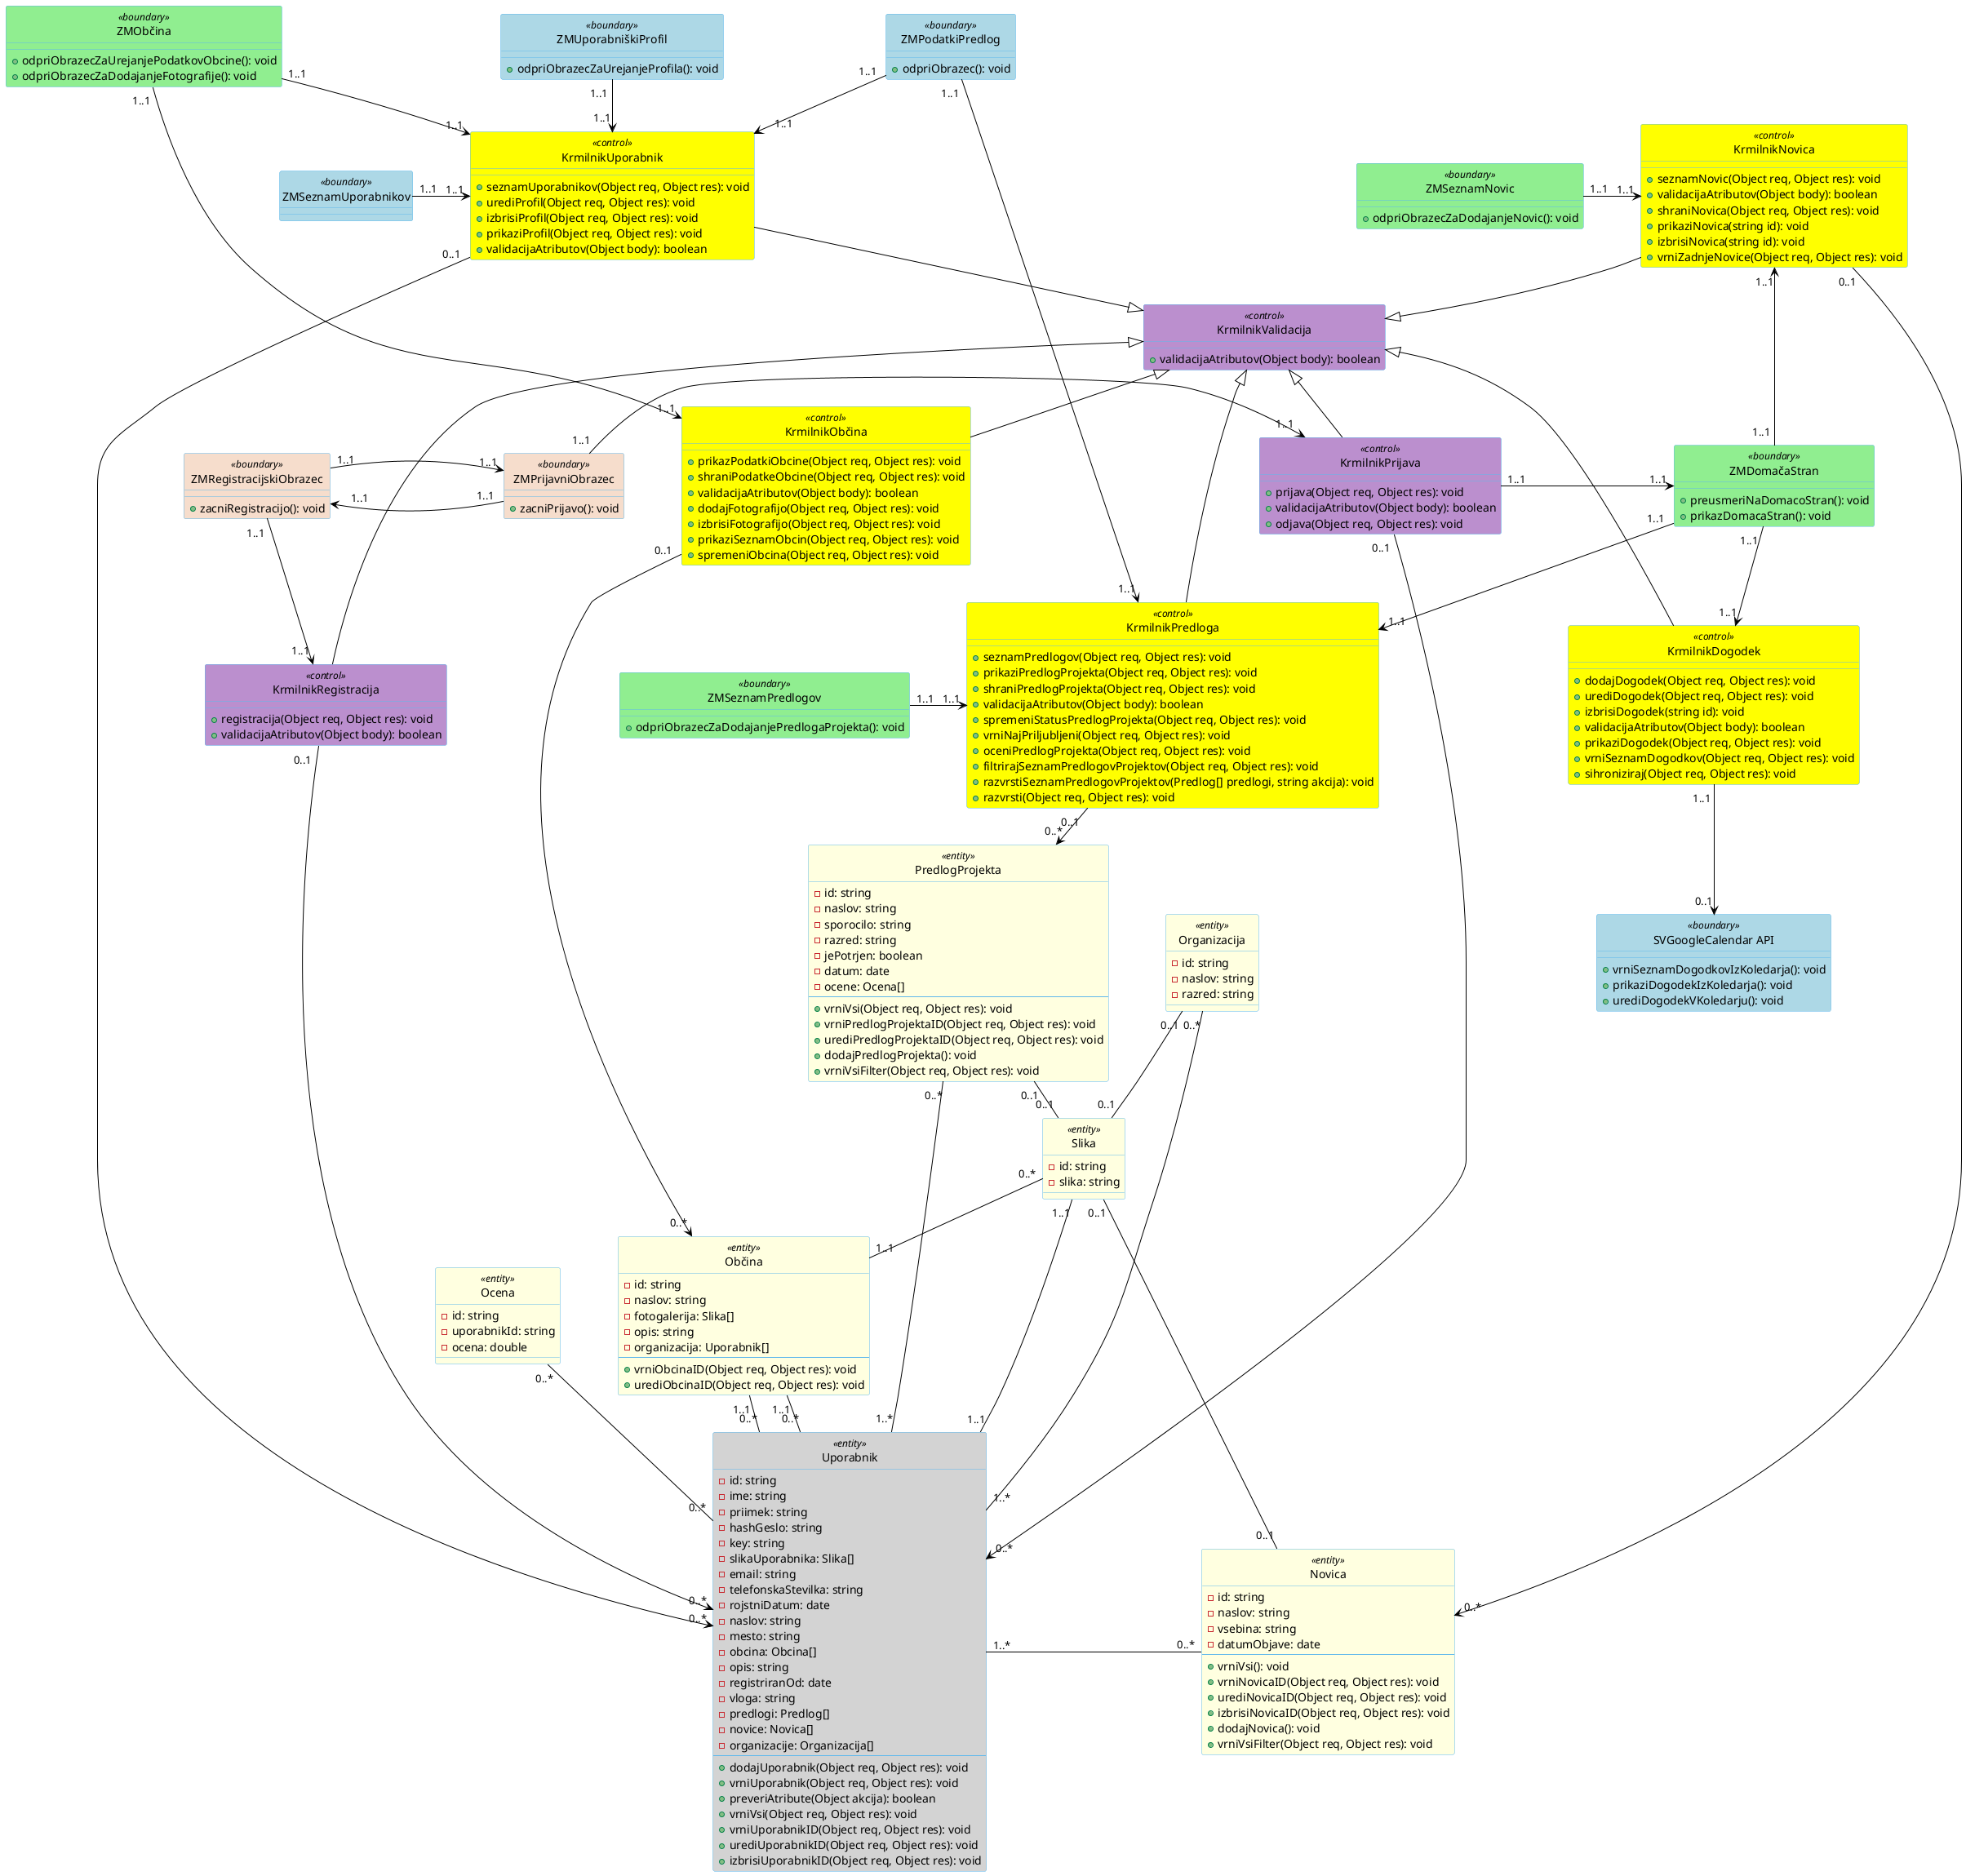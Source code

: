 @startuml
skinparam Class {
  backgroundColor white
  borderColor #5FB8EC
  arrowColor black
}
skinparam backgroundcolor transparent
hide circle
skinparam backgroundcolor transparent
skinparam nodesep 70
skinparam ranksep 45

Class "Uporabnik" as Uporabnik <<entity>> #lightGray {
  -id: string
  -ime: string
  -priimek: string
  -hashGeslo: string
  -key: string
  -slikaUporabnika: Slika[]
  -email: string
  -telefonskaStevilka: string
  -rojstniDatum: date
  -naslov: string
  -mesto: string
  -obcina: Obcina[]
  -opis: string
  -registriranOd: date
  -vloga: string
  -predlogi: Predlog[]
  -novice: Novica[]
  -organizacije: Organizacija[]
  --
  +dodajUporabnik(Object req, Object res): void
  +vrniUporabnik(Object req, Object res): void
  +preveriAtribute(Object akcija): boolean
  +vrniVsi(Object req, Object res): void
  +vrniUporabnikID(Object req, Object res): void
  +urediUporabnikID(Object req, Object res): void
  +izbrisiUporabnikID(Object req, Object res): void
}

Class "ZMRegistracijskiObrazec" as ZMRegistracijskiObrazec <<boundary>> #F6DDCC {
  +zacniRegistracijo(): void
}

Class "ZMDomačaStran" as ZMDomacaStran <<boundary>> #lightGreen {
  +preusmeriNaDomacoStran(): void
  +prikazDomacaStran(): void
}

Class "ZMPrijavniObrazec" as ZMPrijavniObrazec <<boundary>> #F6DDCC {
  +zacniPrijavo(): void
}

Class "ZMUporabniškiProfil" as ZMUporabniskiProfil <<boundary>> #lightBlue {
  +odpriObrazecZaUrejanjeProfila(): void
}

Class "ZMSeznamUporabnikov" as ZMSeznamUporabnikov <<boundary>> #lightBlue {
}

Class "ZMSeznamPredlogov" as ZMSeznamPredlogov <<boundary>> #lightGreen {
  +odpriObrazecZaDodajanjePredlogaProjekta(): void
}

Class "ZMSeznamNovic" as ZMSeznamNovic <<boundary>> #lightGreen {
  +odpriObrazecZaDodajanjeNovic(): void
}

Class "ZMPodatkiPredlog" as ZMPodatkiPredlog <<boundary>> #lightBlue {
 +odpriObrazec(): void
}

Class "ZMObčina" as ZMObcina <<boundary>> #lightGreen {
 +odpriObrazecZaUrejanjePodatkovObcine(): void
 +odpriObrazecZaDodajanjeFotografije(): void
}

Class "SVGoogleCalendar API" as SVGoogleCalendarAPI <<boundary>> #lightBlue {
 +vrniSeznamDogodkovIzKoledarja(): void
 +prikaziDogodekIzKoledarja(): void
 +urediDogodekVKoledarju(): void
}

Class "KrmilnikValidacija" as KrmilnikAvtentikacija <<control>> #BB8FCE {
  +validacijaAtributov(Object body): boolean
}

Class "KrmilnikRegistracija" as KrmilnikRegistracija <<control>> #BB8FCE {
  +registracija(Object req, Object res): void
  +validacijaAtributov(Object body): boolean
}

Class "KrmilnikPrijava" as KrmilnikPrijava <<control>> #BB8FCE {
  +prijava(Object req, Object res): void
  +validacijaAtributov(Object body): boolean
  +odjava(Object req, Object res): void
}

Class "KrmilnikUporabnik" as KrmilnikUporabnik <<control>> #yellow {
  +seznamUporabnikov(Object req, Object res): void
  +urediProfil(Object req, Object res): void
  +izbrisiProfil(Object req, Object res): void
  +prikaziProfil(Object req, Object res): void
  +validacijaAtributov(Object body): boolean
}

Class "KrmilnikPredloga" as KrmilnikPredloga <<control>> #yellow {
  +seznamPredlogov(Object req, Object res): void
  +prikaziPredlogProjekta(Object req, Object res): void
  +shraniPredlogProjekta(Object req, Object res): void
  +validacijaAtributov(Object body): boolean
  +spremeniStatusPredlogProjekta(Object req, Object res): void
  +vrniNajPriljubljeni(Object req, Object res): void
  +oceniPredlogProjekta(Object req, Object res): void
  +filtrirajSeznamPredlogovProjektov(Object req, Object res): void
  +razvrstiSeznamPredlogovProjektov(Predlog[] predlogi, string akcija): void
  +razvrsti(Object req, Object res): void
}

Class "KrmilnikNovica" as KrmilnikNovica <<control>> #yellow {
  +seznamNovic(Object req, Object res): void
  +validacijaAtributov(Object body): boolean
  +shraniNovica(Object req, Object res): void
  +prikaziNovica(string id): void
  +izbrisiNovica(string id): void
  +vrniZadnjeNovice(Object req, Object res): void
}

Class "KrmilnikObčina" as KrmilnikObcina <<control>> #yellow {
  +prikazPodatkiObcine(Object req, Object res): void
  +shraniPodatkeObcine(Object req, Object res): void
  +validacijaAtributov(Object body): boolean
  +dodajFotografijo(Object req, Object res): void
  +izbrisiFotografijo(Object req, Object res): void
  +prikaziSeznamObcin(Object req, Object res): void
  +spremeniObcina(Object req, Object res): void
}

Class "KrmilnikDogodek" as KrmilnikDogodek <<control>> #yellow {
  +dodajDogodek(Object req, Object res): void
  +urediDogodek(Object req, Object res): void
  +izbrisiDogodek(string id): void
  +validacijaAtributov(Object body): boolean
  +prikaziDogodek(Object req, Object res): void
  +vrniSeznamDogodkov(Object req, Object res): void
  +sihroniziraj(Object req, Object res): void
}


Class "Ocena" as Ocena <<entity>> #lightYellow {
  -id: string
  -uporabnikId: string
  -ocena: double
}

Class "Novica" as Novica <<entity>> #lightYellow {
  -id: string
  -naslov: string
  -vsebina: string
  -datumObjave: date
  --
  +vrniVsi(): void
  +vrniNovicaID(Object req, Object res): void
  +urediNovicaID(Object req, Object res): void
  +izbrisiNovicaID(Object req, Object res): void
  +dodajNovica(): void
  +vrniVsiFilter(Object req, Object res): void
}

Class "Slika" as Slika <<entity>> #lightYellow {
  -id: string
  -slika: string
}

Class "Občina" as Obcina <<entity>> #lightYellow {
  -id: string
  -naslov: string
  -fotogalerija: Slika[]
  -opis: string
  -organizacija: Uporabnik[]
  --
  +vrniObcinaID(Object req, Object res): void
  +urediObcinaID(Object req, Object res): void
}


Class "Organizacija" as Organizacija <<entity>> #lightYellow {
  -id: string
  -naslov: string
  -razred: string
}

Class "PredlogProjekta" as PredlogProjekta <<entity>> #lightYellow {
  -id: string
  -naslov: string
  -sporocilo: string
  -razred: string
  -jePotrjen: boolean
  -datum: date
  -ocene: Ocena[]
  --
  +vrniVsi(Object req, Object res): void
  +vrniPredlogProjektaID(Object req, Object res): void
  +urediPredlogProjektaID(Object req, Object res): void
  +dodajPredlogProjekta(): void
  +vrniVsiFilter(Object req, Object res): void
}

ZMObcina "1..1 " -down-> " 1..1" KrmilnikUporabnik

ZMRegistracijskiObrazec "1..1 " -down-> "     1..1" KrmilnikRegistracija

KrmilnikRegistracija "0..1  " -down-> " 0..*" Uporabnik

ZMPrijavniObrazec "1..1 " -right-> "     1..1" ZMRegistracijskiObrazec

ZMPodatkiPredlog "1..1 " -down-> "     1..1" KrmilnikUporabnik

ZMSeznamPredlogov "1..1 " -right-> " 1..1" KrmilnikPredloga

ZMPrijavniObrazec "1..1 " -right-> "     1..1" KrmilnikPrijava
KrmilnikPrijava "0..1  " -right-> " 0..*" Uporabnik

ZMRegistracijskiObrazec "1..1 " -right-> "     1..1" ZMPrijavniObrazec


KrmilnikPrijava "1..1 " -right-> "     1..1" ZMDomacaStran
KrmilnikPredloga "0..1 " -down-> " 0..*" PredlogProjekta


ZMUporabniskiProfil "1..1 " -down-> " 1..1" KrmilnikUporabnik

ZMSeznamNovic "1..1 " -right-> " 1..1" KrmilnikNovica
KrmilnikNovica "0..1 " -right-> " 0..*" Novica

 
KrmilnikObcina "0..1 " -down-> " 0..*" Obcina

ZMObcina "1..1 " -right-> " 1..1" KrmilnikObcina

ZMSeznamUporabnikov "1..1 " -right-> " 1..1" KrmilnikUporabnik


KrmilnikUporabnik "0..1 " -down-> " 0..*" Uporabnik

ZMDomacaStran "1..1 " -down-> " 1..1" KrmilnikDogodek
ZMDomacaStran "1..1 " -down-> " 1..1" KrmilnikNovica
ZMDomacaStran "1..1 " -down-> " 1..1" KrmilnikPredloga


KrmilnikDogodek "1..1 " -down-> " 0..1" SVGoogleCalendarAPI

ZMPodatkiPredlog "1..1 " -down-> " 1..1" KrmilnikPredloga

KrmilnikRegistracija -up-|> KrmilnikAvtentikacija
KrmilnikPrijava -up-|> KrmilnikAvtentikacija
KrmilnikUporabnik -down-|> KrmilnikAvtentikacija
KrmilnikPredloga -up-|> KrmilnikAvtentikacija
KrmilnikNovica -down-|> KrmilnikAvtentikacija
KrmilnikDogodek -up-|> KrmilnikAvtentikacija
KrmilnikObcina -up-|> KrmilnikAvtentikacija

Obcina "1..1" -up- "0..*" Uporabnik
Obcina "1..1" -up- "0..*" Slika
Uporabnik "1..1" -right- "1..1" Slika
Uporabnik "0..*" -up- "1..1" Obcina
Uporabnik "1..*" -down- "0..*" PredlogProjekta
Uporabnik "1..*" -right- "0..*" Novica
Uporabnik "1..*" -up- "0..*" Organizacija
Uporabnik "0..*" -up- "0..*" Ocena
Slika "0..1" -up- "0..1" Novica
Slika "0..1" -up- "0..1" Organizacija
Slika "0..1" -up- "0..1" PredlogProjekta
@enduml
